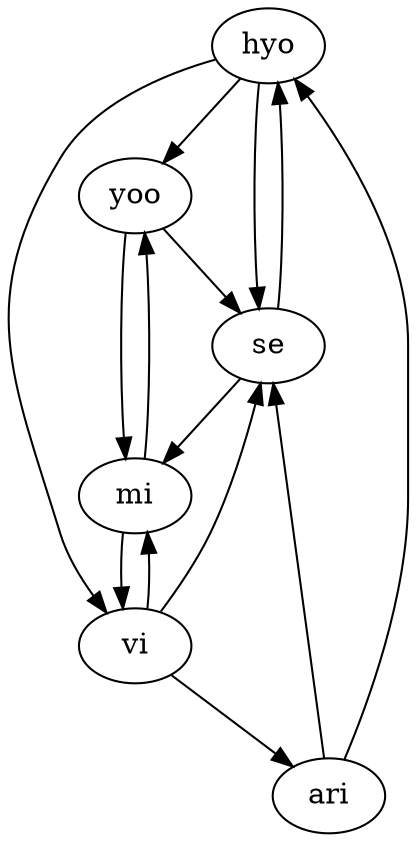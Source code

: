 digraph {
hyo->yoo;
hyo->vi;
hyo->se;
se->hyo;
ari->hyo;
yoo->mi;
mi->yoo;
yoo->se;
mi->vi;
vi->mi;
se->mi;
vi->se;
vi->ari;
ari->se;
}